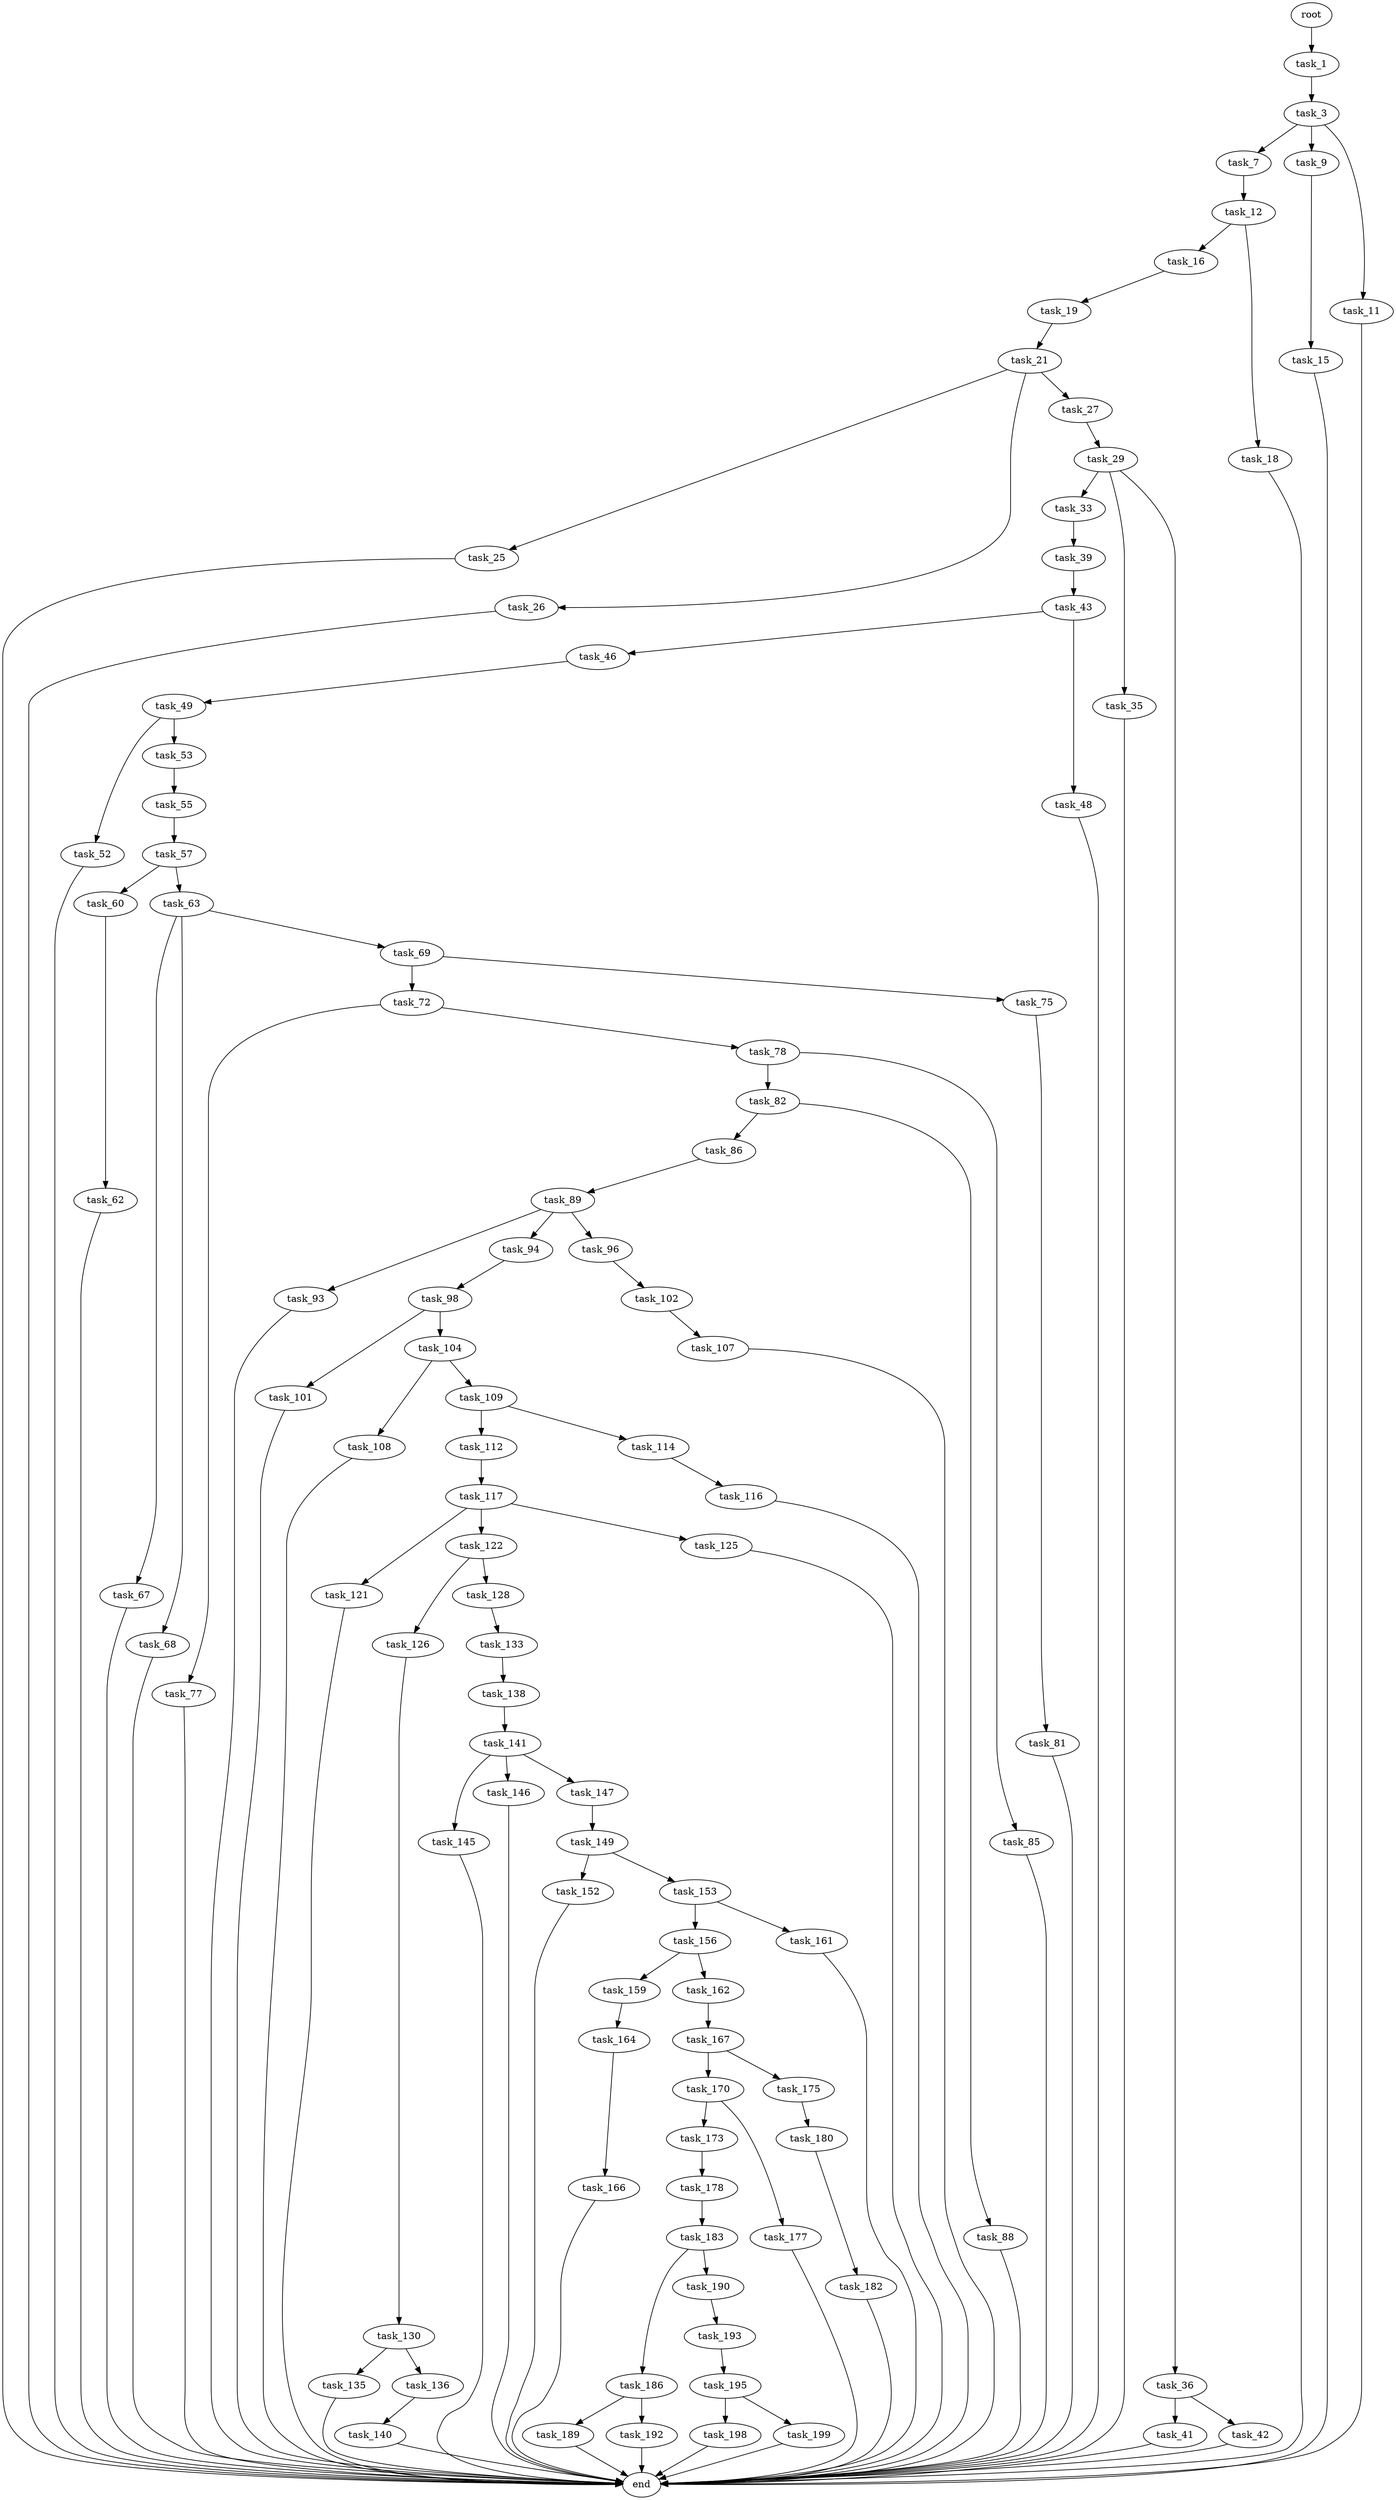 digraph G {
  root [size="0.000000"];
  task_1 [size="29765011622.000000"];
  task_3 [size="887292665061.000000"];
  task_7 [size="782757789696.000000"];
  task_9 [size="3087673328.000000"];
  task_11 [size="68719476736.000000"];
  task_12 [size="8589934592.000000"];
  task_15 [size="231928233984.000000"];
  task_16 [size="116556835296.000000"];
  task_18 [size="8589934592.000000"];
  task_19 [size="231928233984.000000"];
  task_21 [size="773683817217.000000"];
  task_25 [size="368293445632.000000"];
  task_26 [size="231928233984.000000"];
  task_27 [size="360430402049.000000"];
  task_29 [size="768179432580.000000"];
  task_33 [size="8589934592.000000"];
  task_35 [size="1073741824000.000000"];
  task_36 [size="112606746328.000000"];
  task_39 [size="1073741824000.000000"];
  task_41 [size="28991029248.000000"];
  task_42 [size="28991029248.000000"];
  task_43 [size="222266286602.000000"];
  task_46 [size="36458710063.000000"];
  task_48 [size="412957744649.000000"];
  task_49 [size="100059484695.000000"];
  task_52 [size="782757789696.000000"];
  task_53 [size="10916165353.000000"];
  task_55 [size="368293445632.000000"];
  task_57 [size="1366046614.000000"];
  task_60 [size="1327139193363.000000"];
  task_62 [size="319391026239.000000"];
  task_63 [size="68719476736.000000"];
  task_67 [size="407130926625.000000"];
  task_68 [size="2109625771.000000"];
  task_69 [size="44421698679.000000"];
  task_72 [size="32172766493.000000"];
  task_75 [size="1073741824000.000000"];
  task_77 [size="231928233984.000000"];
  task_78 [size="8897874631.000000"];
  task_81 [size="1712201770.000000"];
  task_82 [size="232324846253.000000"];
  task_85 [size="1269947980599.000000"];
  task_86 [size="8589934592.000000"];
  task_88 [size="260594524241.000000"];
  task_89 [size="782757789696.000000"];
  task_93 [size="368293445632.000000"];
  task_94 [size="68719476736.000000"];
  task_96 [size="1808001539.000000"];
  task_98 [size="1073741824000.000000"];
  task_101 [size="6261350529.000000"];
  task_102 [size="6215220502.000000"];
  task_104 [size="6472021604.000000"];
  task_107 [size="68719476736.000000"];
  task_108 [size="30423277471.000000"];
  task_109 [size="1748205714.000000"];
  task_112 [size="1073741824000.000000"];
  task_114 [size="5290438311.000000"];
  task_116 [size="5567950296.000000"];
  task_117 [size="782757789696.000000"];
  task_121 [size="782757789696.000000"];
  task_122 [size="28991029248.000000"];
  task_125 [size="6914651466.000000"];
  task_126 [size="436432873146.000000"];
  task_128 [size="1073741824000.000000"];
  task_130 [size="549755813888.000000"];
  task_133 [size="8589934592.000000"];
  task_135 [size="28190267344.000000"];
  task_136 [size="231928233984.000000"];
  task_138 [size="8589934592.000000"];
  task_140 [size="436763051.000000"];
  task_141 [size="34206425158.000000"];
  task_145 [size="37858500950.000000"];
  task_146 [size="6080054710.000000"];
  task_147 [size="43344844231.000000"];
  task_149 [size="43160461211.000000"];
  task_152 [size="1073741824000.000000"];
  task_153 [size="112790545820.000000"];
  task_156 [size="56656693819.000000"];
  task_159 [size="271620780.000000"];
  task_161 [size="183673803969.000000"];
  task_162 [size="8589934592.000000"];
  task_164 [size="8589934592.000000"];
  task_166 [size="534911650691.000000"];
  task_167 [size="401508067229.000000"];
  task_170 [size="12246678206.000000"];
  task_173 [size="43549027375.000000"];
  task_175 [size="28991029248.000000"];
  task_177 [size="86319866297.000000"];
  task_178 [size="549755813888.000000"];
  task_180 [size="11872459658.000000"];
  task_182 [size="9502125399.000000"];
  task_183 [size="231928233984.000000"];
  task_186 [size="684459078759.000000"];
  task_189 [size="8589934592.000000"];
  task_190 [size="134217728000.000000"];
  task_192 [size="3449968711.000000"];
  task_193 [size="1073741824000.000000"];
  task_195 [size="27482618506.000000"];
  task_198 [size="109300275484.000000"];
  task_199 [size="71155809888.000000"];
  end [size="0.000000"];

  root -> task_1 [size="1.000000"];
  task_1 -> task_3 [size="536870912.000000"];
  task_3 -> task_7 [size="679477248.000000"];
  task_3 -> task_9 [size="679477248.000000"];
  task_3 -> task_11 [size="679477248.000000"];
  task_7 -> task_12 [size="679477248.000000"];
  task_9 -> task_15 [size="134217728.000000"];
  task_11 -> end [size="1.000000"];
  task_12 -> task_16 [size="33554432.000000"];
  task_12 -> task_18 [size="33554432.000000"];
  task_15 -> end [size="1.000000"];
  task_16 -> task_19 [size="301989888.000000"];
  task_18 -> end [size="1.000000"];
  task_19 -> task_21 [size="301989888.000000"];
  task_21 -> task_25 [size="536870912.000000"];
  task_21 -> task_26 [size="536870912.000000"];
  task_21 -> task_27 [size="536870912.000000"];
  task_25 -> end [size="1.000000"];
  task_26 -> end [size="1.000000"];
  task_27 -> task_29 [size="838860800.000000"];
  task_29 -> task_33 [size="679477248.000000"];
  task_29 -> task_35 [size="679477248.000000"];
  task_29 -> task_36 [size="679477248.000000"];
  task_33 -> task_39 [size="33554432.000000"];
  task_35 -> end [size="1.000000"];
  task_36 -> task_41 [size="134217728.000000"];
  task_36 -> task_42 [size="134217728.000000"];
  task_39 -> task_43 [size="838860800.000000"];
  task_41 -> end [size="1.000000"];
  task_42 -> end [size="1.000000"];
  task_43 -> task_46 [size="536870912.000000"];
  task_43 -> task_48 [size="536870912.000000"];
  task_46 -> task_49 [size="75497472.000000"];
  task_48 -> end [size="1.000000"];
  task_49 -> task_52 [size="75497472.000000"];
  task_49 -> task_53 [size="75497472.000000"];
  task_52 -> end [size="1.000000"];
  task_53 -> task_55 [size="301989888.000000"];
  task_55 -> task_57 [size="411041792.000000"];
  task_57 -> task_60 [size="134217728.000000"];
  task_57 -> task_63 [size="134217728.000000"];
  task_60 -> task_62 [size="838860800.000000"];
  task_62 -> end [size="1.000000"];
  task_63 -> task_67 [size="134217728.000000"];
  task_63 -> task_68 [size="134217728.000000"];
  task_63 -> task_69 [size="134217728.000000"];
  task_67 -> end [size="1.000000"];
  task_68 -> end [size="1.000000"];
  task_69 -> task_72 [size="75497472.000000"];
  task_69 -> task_75 [size="75497472.000000"];
  task_72 -> task_77 [size="536870912.000000"];
  task_72 -> task_78 [size="536870912.000000"];
  task_75 -> task_81 [size="838860800.000000"];
  task_77 -> end [size="1.000000"];
  task_78 -> task_82 [size="209715200.000000"];
  task_78 -> task_85 [size="209715200.000000"];
  task_81 -> end [size="1.000000"];
  task_82 -> task_86 [size="536870912.000000"];
  task_82 -> task_88 [size="536870912.000000"];
  task_85 -> end [size="1.000000"];
  task_86 -> task_89 [size="33554432.000000"];
  task_88 -> end [size="1.000000"];
  task_89 -> task_93 [size="679477248.000000"];
  task_89 -> task_94 [size="679477248.000000"];
  task_89 -> task_96 [size="679477248.000000"];
  task_93 -> end [size="1.000000"];
  task_94 -> task_98 [size="134217728.000000"];
  task_96 -> task_102 [size="33554432.000000"];
  task_98 -> task_101 [size="838860800.000000"];
  task_98 -> task_104 [size="838860800.000000"];
  task_101 -> end [size="1.000000"];
  task_102 -> task_107 [size="209715200.000000"];
  task_104 -> task_108 [size="209715200.000000"];
  task_104 -> task_109 [size="209715200.000000"];
  task_107 -> end [size="1.000000"];
  task_108 -> end [size="1.000000"];
  task_109 -> task_112 [size="75497472.000000"];
  task_109 -> task_114 [size="75497472.000000"];
  task_112 -> task_117 [size="838860800.000000"];
  task_114 -> task_116 [size="209715200.000000"];
  task_116 -> end [size="1.000000"];
  task_117 -> task_121 [size="679477248.000000"];
  task_117 -> task_122 [size="679477248.000000"];
  task_117 -> task_125 [size="679477248.000000"];
  task_121 -> end [size="1.000000"];
  task_122 -> task_126 [size="75497472.000000"];
  task_122 -> task_128 [size="75497472.000000"];
  task_125 -> end [size="1.000000"];
  task_126 -> task_130 [size="301989888.000000"];
  task_128 -> task_133 [size="838860800.000000"];
  task_130 -> task_135 [size="536870912.000000"];
  task_130 -> task_136 [size="536870912.000000"];
  task_133 -> task_138 [size="33554432.000000"];
  task_135 -> end [size="1.000000"];
  task_136 -> task_140 [size="301989888.000000"];
  task_138 -> task_141 [size="33554432.000000"];
  task_140 -> end [size="1.000000"];
  task_141 -> task_145 [size="679477248.000000"];
  task_141 -> task_146 [size="679477248.000000"];
  task_141 -> task_147 [size="679477248.000000"];
  task_145 -> end [size="1.000000"];
  task_146 -> end [size="1.000000"];
  task_147 -> task_149 [size="838860800.000000"];
  task_149 -> task_152 [size="33554432.000000"];
  task_149 -> task_153 [size="33554432.000000"];
  task_152 -> end [size="1.000000"];
  task_153 -> task_156 [size="134217728.000000"];
  task_153 -> task_161 [size="134217728.000000"];
  task_156 -> task_159 [size="75497472.000000"];
  task_156 -> task_162 [size="75497472.000000"];
  task_159 -> task_164 [size="33554432.000000"];
  task_161 -> end [size="1.000000"];
  task_162 -> task_167 [size="33554432.000000"];
  task_164 -> task_166 [size="33554432.000000"];
  task_166 -> end [size="1.000000"];
  task_167 -> task_170 [size="301989888.000000"];
  task_167 -> task_175 [size="301989888.000000"];
  task_170 -> task_173 [size="33554432.000000"];
  task_170 -> task_177 [size="33554432.000000"];
  task_173 -> task_178 [size="838860800.000000"];
  task_175 -> task_180 [size="75497472.000000"];
  task_177 -> end [size="1.000000"];
  task_178 -> task_183 [size="536870912.000000"];
  task_180 -> task_182 [size="411041792.000000"];
  task_182 -> end [size="1.000000"];
  task_183 -> task_186 [size="301989888.000000"];
  task_183 -> task_190 [size="301989888.000000"];
  task_186 -> task_189 [size="536870912.000000"];
  task_186 -> task_192 [size="536870912.000000"];
  task_189 -> end [size="1.000000"];
  task_190 -> task_193 [size="209715200.000000"];
  task_192 -> end [size="1.000000"];
  task_193 -> task_195 [size="838860800.000000"];
  task_195 -> task_198 [size="838860800.000000"];
  task_195 -> task_199 [size="838860800.000000"];
  task_198 -> end [size="1.000000"];
  task_199 -> end [size="1.000000"];
}
